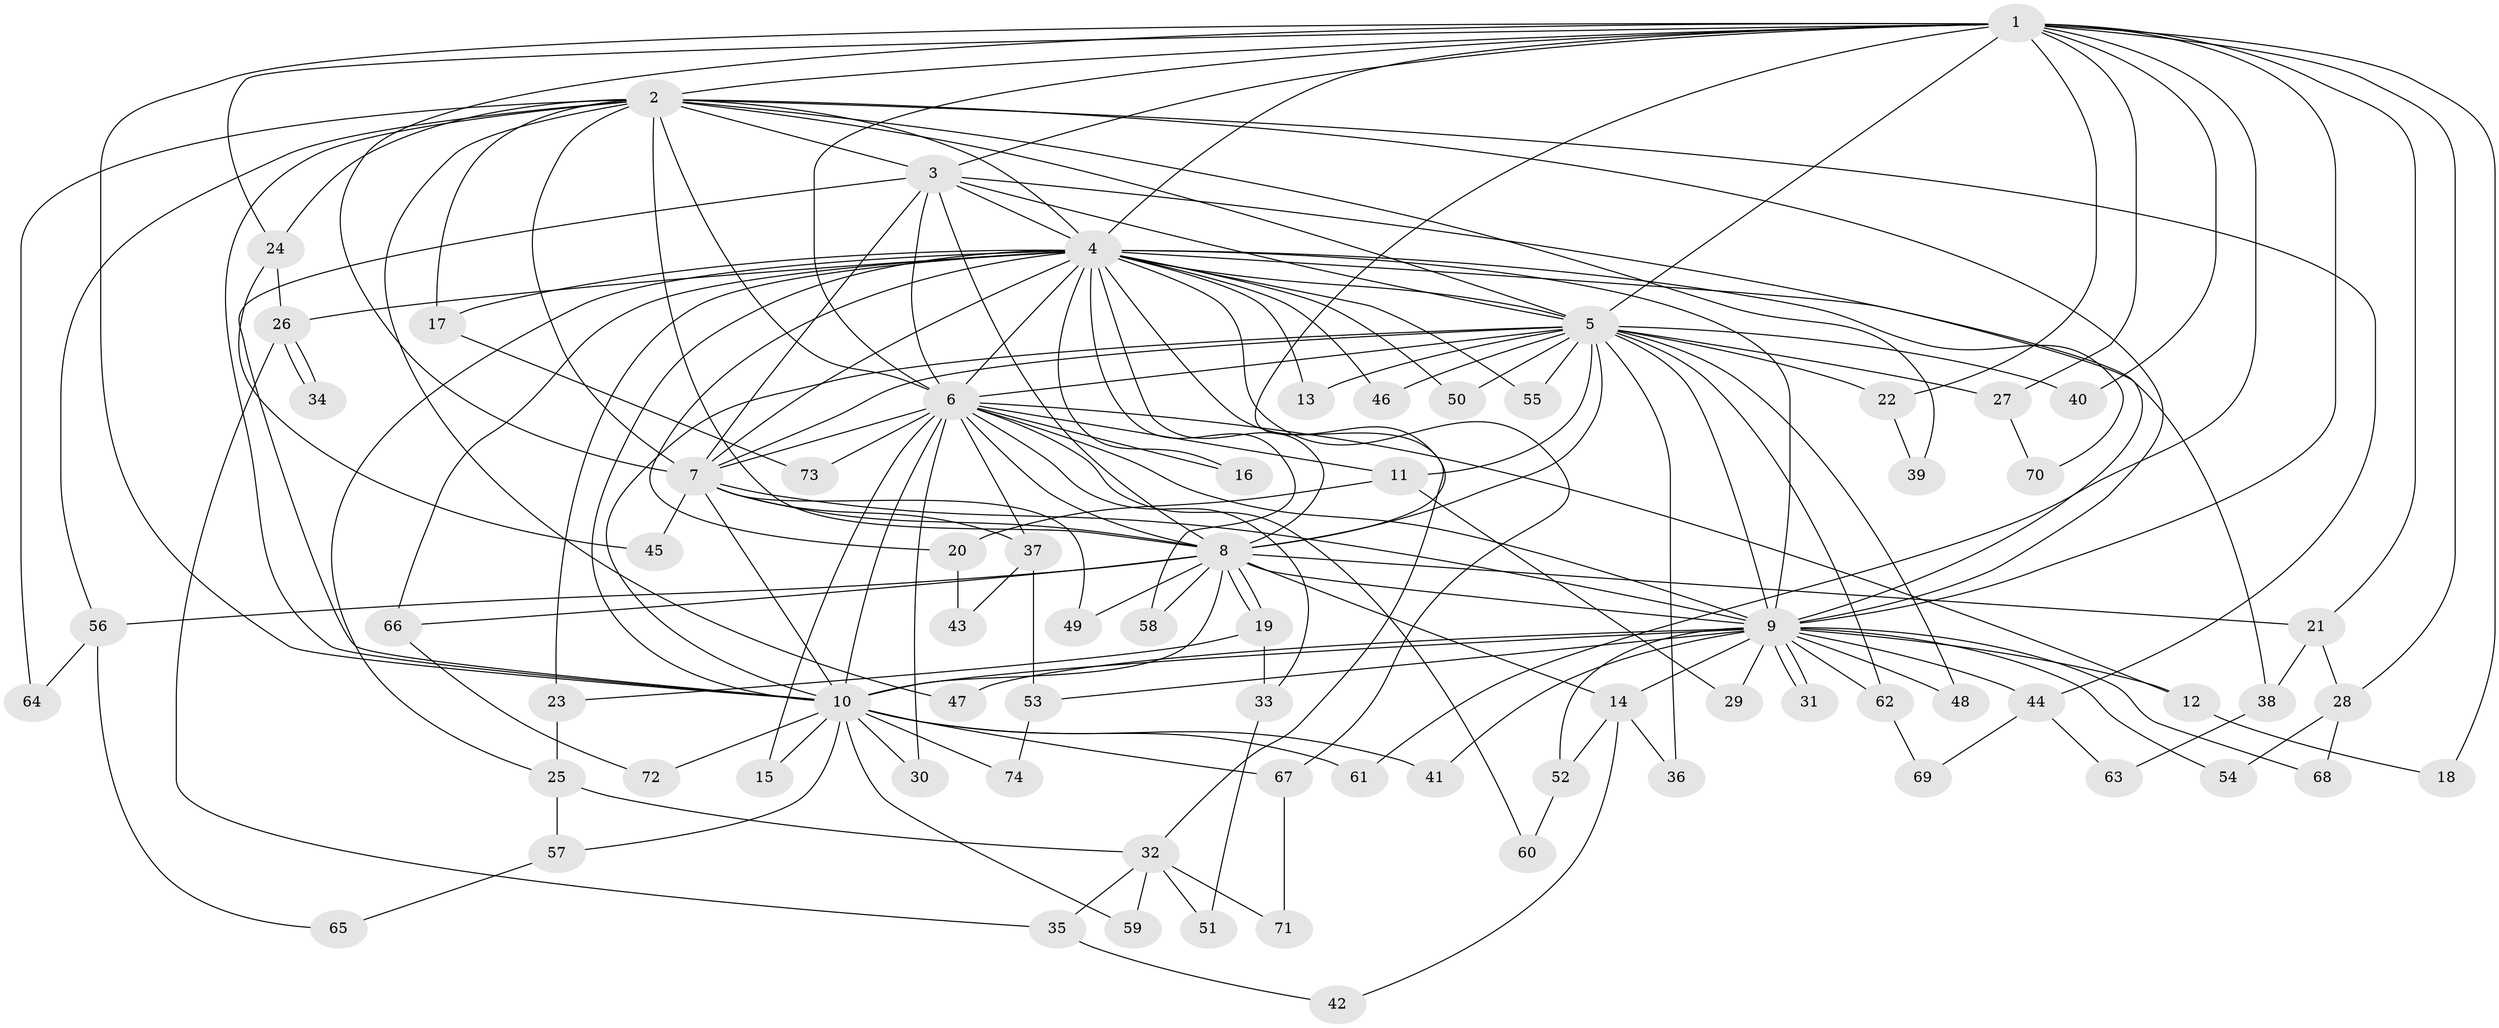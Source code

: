 // Generated by graph-tools (version 1.1) at 2025/14/03/09/25 04:14:15]
// undirected, 74 vertices, 173 edges
graph export_dot {
graph [start="1"]
  node [color=gray90,style=filled];
  1;
  2;
  3;
  4;
  5;
  6;
  7;
  8;
  9;
  10;
  11;
  12;
  13;
  14;
  15;
  16;
  17;
  18;
  19;
  20;
  21;
  22;
  23;
  24;
  25;
  26;
  27;
  28;
  29;
  30;
  31;
  32;
  33;
  34;
  35;
  36;
  37;
  38;
  39;
  40;
  41;
  42;
  43;
  44;
  45;
  46;
  47;
  48;
  49;
  50;
  51;
  52;
  53;
  54;
  55;
  56;
  57;
  58;
  59;
  60;
  61;
  62;
  63;
  64;
  65;
  66;
  67;
  68;
  69;
  70;
  71;
  72;
  73;
  74;
  1 -- 2;
  1 -- 3;
  1 -- 4;
  1 -- 5;
  1 -- 6;
  1 -- 7;
  1 -- 8;
  1 -- 9;
  1 -- 10;
  1 -- 18;
  1 -- 21;
  1 -- 22;
  1 -- 24;
  1 -- 27;
  1 -- 28;
  1 -- 40;
  1 -- 61;
  2 -- 3;
  2 -- 4;
  2 -- 5;
  2 -- 6;
  2 -- 7;
  2 -- 8;
  2 -- 9;
  2 -- 10;
  2 -- 17;
  2 -- 24;
  2 -- 39;
  2 -- 44;
  2 -- 47;
  2 -- 56;
  2 -- 64;
  3 -- 4;
  3 -- 5;
  3 -- 6;
  3 -- 7;
  3 -- 8;
  3 -- 9;
  3 -- 10;
  4 -- 5;
  4 -- 6;
  4 -- 7;
  4 -- 8;
  4 -- 9;
  4 -- 10;
  4 -- 13;
  4 -- 16;
  4 -- 17;
  4 -- 20;
  4 -- 23;
  4 -- 25;
  4 -- 26;
  4 -- 32;
  4 -- 38;
  4 -- 46;
  4 -- 50;
  4 -- 55;
  4 -- 58;
  4 -- 66;
  4 -- 67;
  4 -- 70;
  5 -- 6;
  5 -- 7;
  5 -- 8;
  5 -- 9;
  5 -- 10;
  5 -- 11;
  5 -- 13;
  5 -- 22;
  5 -- 27;
  5 -- 36;
  5 -- 40;
  5 -- 46;
  5 -- 48;
  5 -- 50;
  5 -- 55;
  5 -- 62;
  6 -- 7;
  6 -- 8;
  6 -- 9;
  6 -- 10;
  6 -- 11;
  6 -- 12;
  6 -- 15;
  6 -- 16;
  6 -- 30;
  6 -- 33;
  6 -- 37;
  6 -- 60;
  6 -- 73;
  7 -- 8;
  7 -- 9;
  7 -- 10;
  7 -- 37;
  7 -- 45;
  7 -- 49;
  8 -- 9;
  8 -- 10;
  8 -- 14;
  8 -- 19;
  8 -- 19;
  8 -- 21;
  8 -- 49;
  8 -- 56;
  8 -- 58;
  8 -- 66;
  9 -- 10;
  9 -- 12;
  9 -- 14;
  9 -- 29;
  9 -- 31;
  9 -- 31;
  9 -- 41;
  9 -- 44;
  9 -- 47;
  9 -- 48;
  9 -- 52;
  9 -- 53;
  9 -- 54;
  9 -- 62;
  9 -- 68;
  10 -- 15;
  10 -- 30;
  10 -- 41;
  10 -- 57;
  10 -- 59;
  10 -- 61;
  10 -- 67;
  10 -- 72;
  10 -- 74;
  11 -- 20;
  11 -- 29;
  12 -- 18;
  14 -- 36;
  14 -- 42;
  14 -- 52;
  17 -- 73;
  19 -- 23;
  19 -- 33;
  20 -- 43;
  21 -- 28;
  21 -- 38;
  22 -- 39;
  23 -- 25;
  24 -- 26;
  24 -- 45;
  25 -- 32;
  25 -- 57;
  26 -- 34;
  26 -- 34;
  26 -- 35;
  27 -- 70;
  28 -- 54;
  28 -- 68;
  32 -- 35;
  32 -- 51;
  32 -- 59;
  32 -- 71;
  33 -- 51;
  35 -- 42;
  37 -- 43;
  37 -- 53;
  38 -- 63;
  44 -- 63;
  44 -- 69;
  52 -- 60;
  53 -- 74;
  56 -- 64;
  56 -- 65;
  57 -- 65;
  62 -- 69;
  66 -- 72;
  67 -- 71;
}
